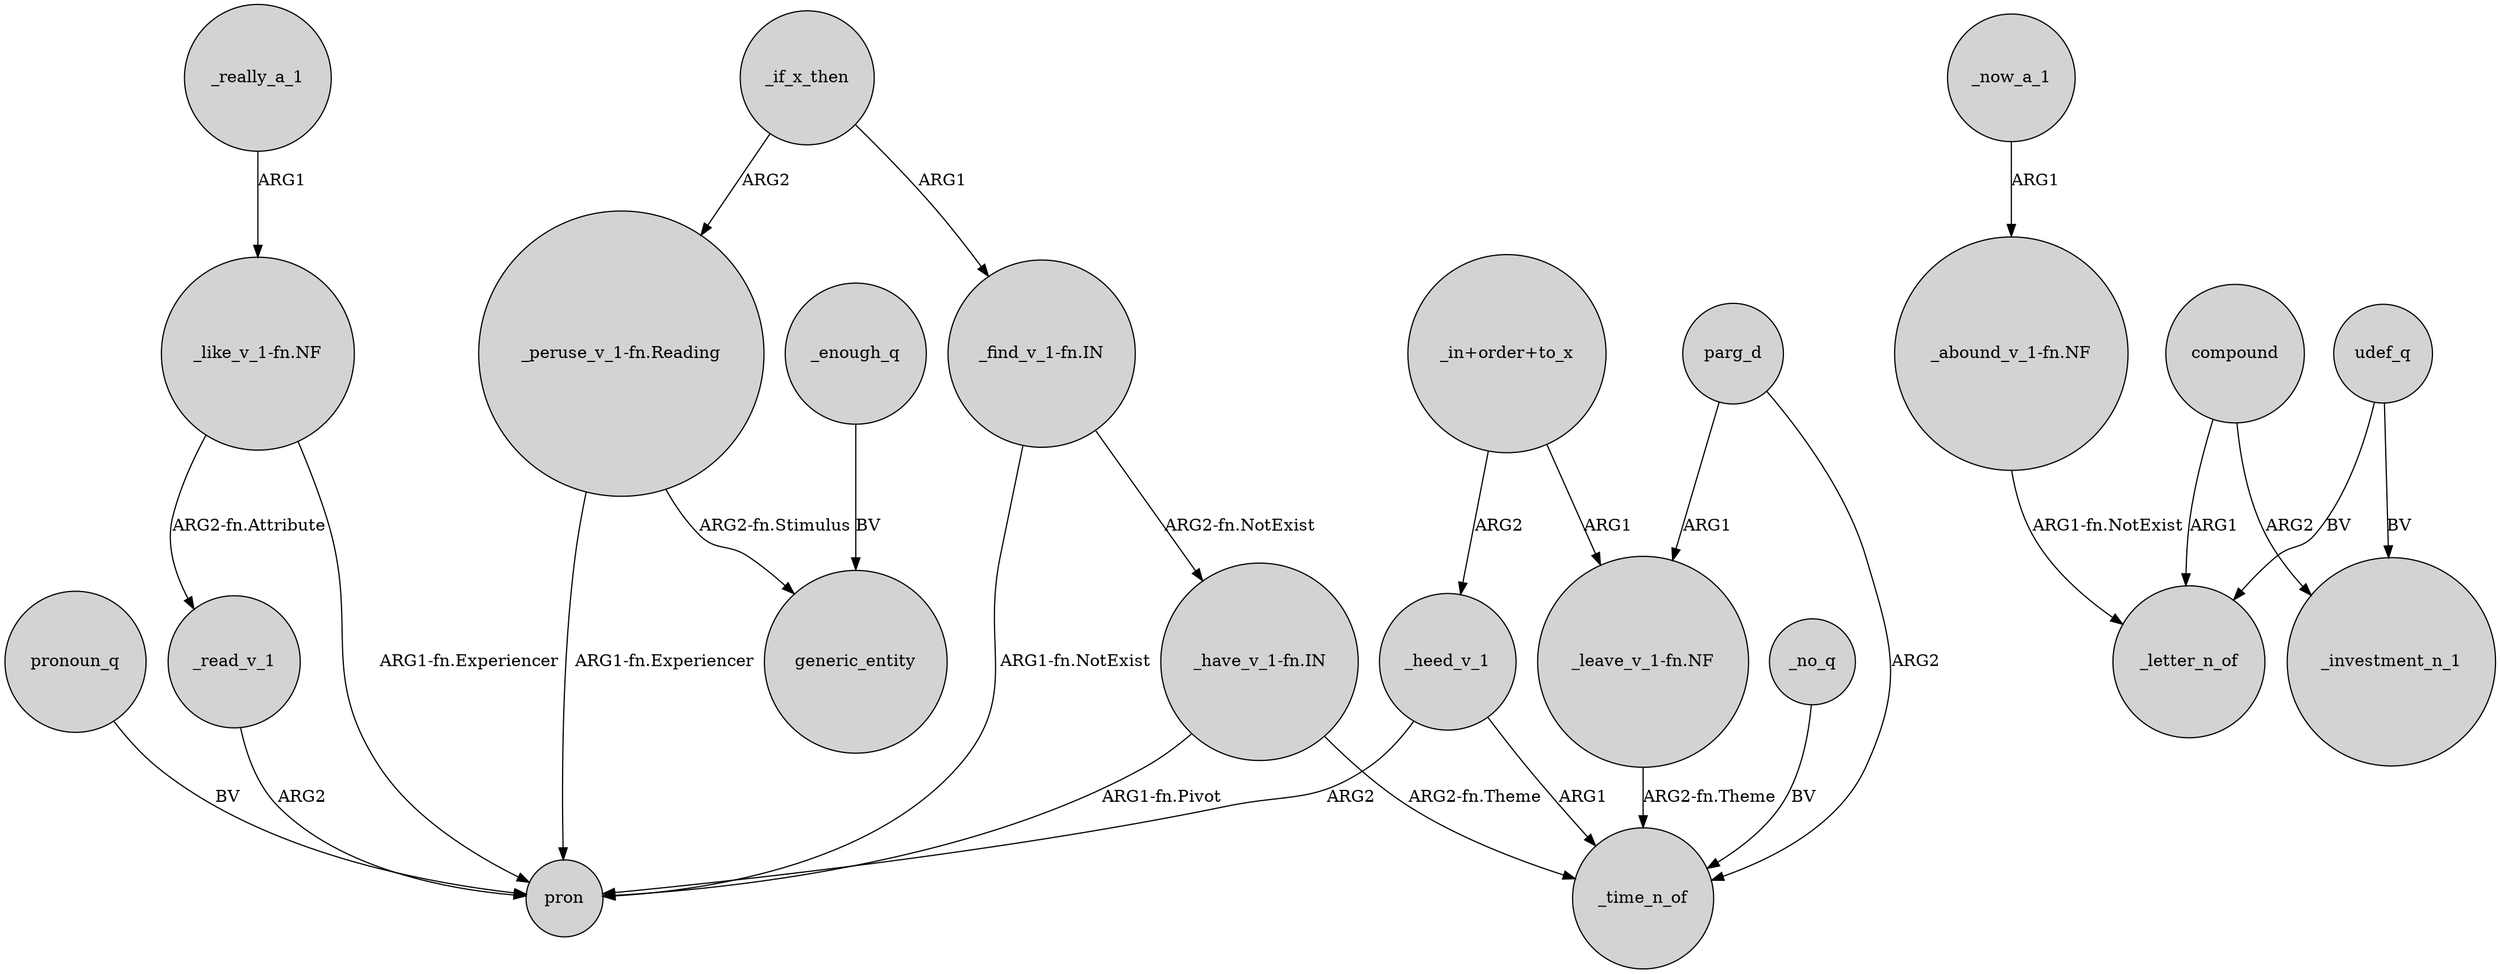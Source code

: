 digraph {
	node [shape=circle style=filled]
	_enough_q -> generic_entity [label=BV]
	"_find_v_1-fn.IN" -> pron [label="ARG1-fn.NotExist"]
	"_have_v_1-fn.IN" -> _time_n_of [label="ARG2-fn.Theme"]
	udef_q -> _letter_n_of [label=BV]
	_heed_v_1 -> _time_n_of [label=ARG1]
	_if_x_then -> "_find_v_1-fn.IN" [label=ARG1]
	_no_q -> _time_n_of [label=BV]
	compound -> _letter_n_of [label=ARG1]
	_read_v_1 -> pron [label=ARG2]
	compound -> _investment_n_1 [label=ARG2]
	parg_d -> _time_n_of [label=ARG2]
	"_peruse_v_1-fn.Reading" -> pron [label="ARG1-fn.Experiencer"]
	"_have_v_1-fn.IN" -> pron [label="ARG1-fn.Pivot"]
	"_leave_v_1-fn.NF" -> _time_n_of [label="ARG2-fn.Theme"]
	_if_x_then -> "_peruse_v_1-fn.Reading" [label=ARG2]
	"_in+order+to_x" -> _heed_v_1 [label=ARG2]
	pronoun_q -> pron [label=BV]
	parg_d -> "_leave_v_1-fn.NF" [label=ARG1]
	_really_a_1 -> "_like_v_1-fn.NF" [label=ARG1]
	_heed_v_1 -> pron [label=ARG2]
	"_find_v_1-fn.IN" -> "_have_v_1-fn.IN" [label="ARG2-fn.NotExist"]
	"_in+order+to_x" -> "_leave_v_1-fn.NF" [label=ARG1]
	"_like_v_1-fn.NF" -> pron [label="ARG1-fn.Experiencer"]
	udef_q -> _investment_n_1 [label=BV]
	"_peruse_v_1-fn.Reading" -> generic_entity [label="ARG2-fn.Stimulus"]
	_now_a_1 -> "_abound_v_1-fn.NF" [label=ARG1]
	"_like_v_1-fn.NF" -> _read_v_1 [label="ARG2-fn.Attribute"]
	"_abound_v_1-fn.NF" -> _letter_n_of [label="ARG1-fn.NotExist"]
}
